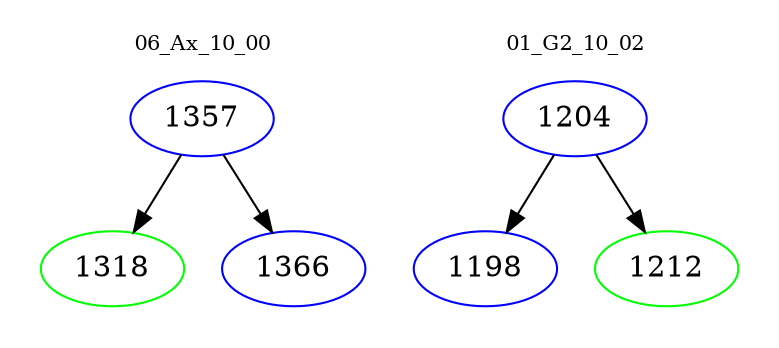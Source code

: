 digraph{
subgraph cluster_0 {
color = white
label = "06_Ax_10_00";
fontsize=10;
T0_1357 [label="1357", color="blue"]
T0_1357 -> T0_1318 [color="black"]
T0_1318 [label="1318", color="green"]
T0_1357 -> T0_1366 [color="black"]
T0_1366 [label="1366", color="blue"]
}
subgraph cluster_1 {
color = white
label = "01_G2_10_02";
fontsize=10;
T1_1204 [label="1204", color="blue"]
T1_1204 -> T1_1198 [color="black"]
T1_1198 [label="1198", color="blue"]
T1_1204 -> T1_1212 [color="black"]
T1_1212 [label="1212", color="green"]
}
}
